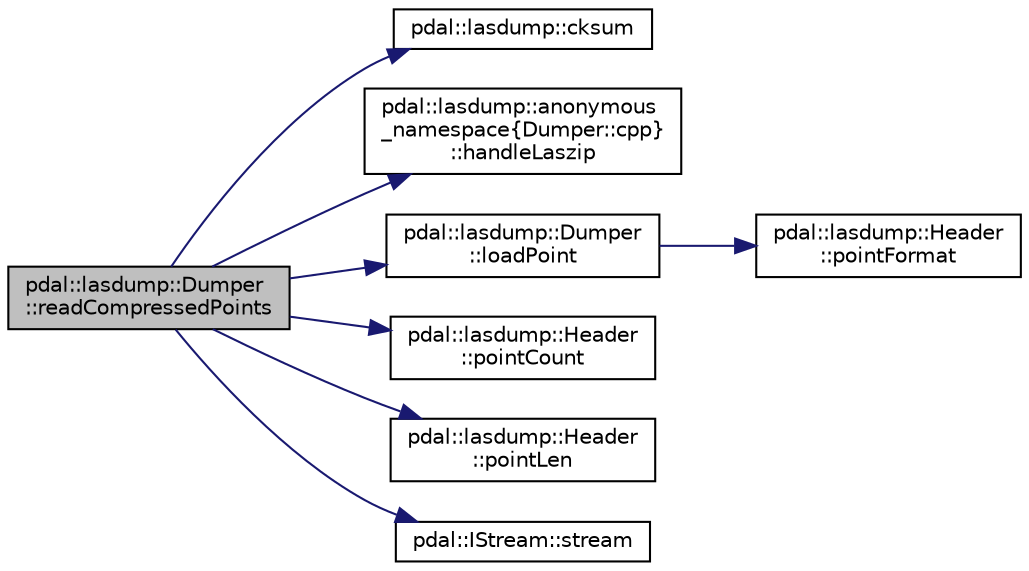 digraph "pdal::lasdump::Dumper::readCompressedPoints"
{
  edge [fontname="Helvetica",fontsize="10",labelfontname="Helvetica",labelfontsize="10"];
  node [fontname="Helvetica",fontsize="10",shape=record];
  rankdir="LR";
  Node1 [label="pdal::lasdump::Dumper\l::readCompressedPoints",height=0.2,width=0.4,color="black", fillcolor="grey75", style="filled", fontcolor="black"];
  Node1 -> Node2 [color="midnightblue",fontsize="10",style="solid",fontname="Helvetica"];
  Node2 [label="pdal::lasdump::cksum",height=0.2,width=0.4,color="black", fillcolor="white", style="filled",URL="$namespacepdal_1_1lasdump.html#a65aaa17f6d645ce914ff71a947f7198b"];
  Node1 -> Node3 [color="midnightblue",fontsize="10",style="solid",fontname="Helvetica"];
  Node3 [label="pdal::lasdump::anonymous\l_namespace\{Dumper::cpp\}\l::handleLaszip",height=0.2,width=0.4,color="black", fillcolor="white", style="filled",URL="$namespacepdal_1_1lasdump_1_1anonymous__namespace_02Dumper_8cpp_03.html#a70e6c08ede2926fa73bc7987791cae04"];
  Node1 -> Node4 [color="midnightblue",fontsize="10",style="solid",fontname="Helvetica"];
  Node4 [label="pdal::lasdump::Dumper\l::loadPoint",height=0.2,width=0.4,color="black", fillcolor="white", style="filled",URL="$classpdal_1_1lasdump_1_1Dumper.html#a70a599ed7ec04c8fb6ef3c8f22a5dddd"];
  Node4 -> Node5 [color="midnightblue",fontsize="10",style="solid",fontname="Helvetica"];
  Node5 [label="pdal::lasdump::Header\l::pointFormat",height=0.2,width=0.4,color="black", fillcolor="white", style="filled",URL="$classpdal_1_1lasdump_1_1Header.html#a98c47063e2e6cd9686415307b8f594cd",tooltip="Get identifier of point data (record) format. "];
  Node1 -> Node6 [color="midnightblue",fontsize="10",style="solid",fontname="Helvetica"];
  Node6 [label="pdal::lasdump::Header\l::pointCount",height=0.2,width=0.4,color="black", fillcolor="white", style="filled",URL="$classpdal_1_1lasdump_1_1Header.html#a3b71b27b49e29ea11823f79eb65d3af0",tooltip="Get total number of point records stored in the LAS file. "];
  Node1 -> Node7 [color="midnightblue",fontsize="10",style="solid",fontname="Helvetica"];
  Node7 [label="pdal::lasdump::Header\l::pointLen",height=0.2,width=0.4,color="black", fillcolor="white", style="filled",URL="$classpdal_1_1lasdump_1_1Header.html#ad4c6deef304435a91c4936ec1b5b8b10"];
  Node1 -> Node8 [color="midnightblue",fontsize="10",style="solid",fontname="Helvetica"];
  Node8 [label="pdal::IStream::stream",height=0.2,width=0.4,color="black", fillcolor="white", style="filled",URL="$classpdal_1_1IStream.html#a985d32fbb5a6a01f04c0e2c3e337b3f6"];
}
